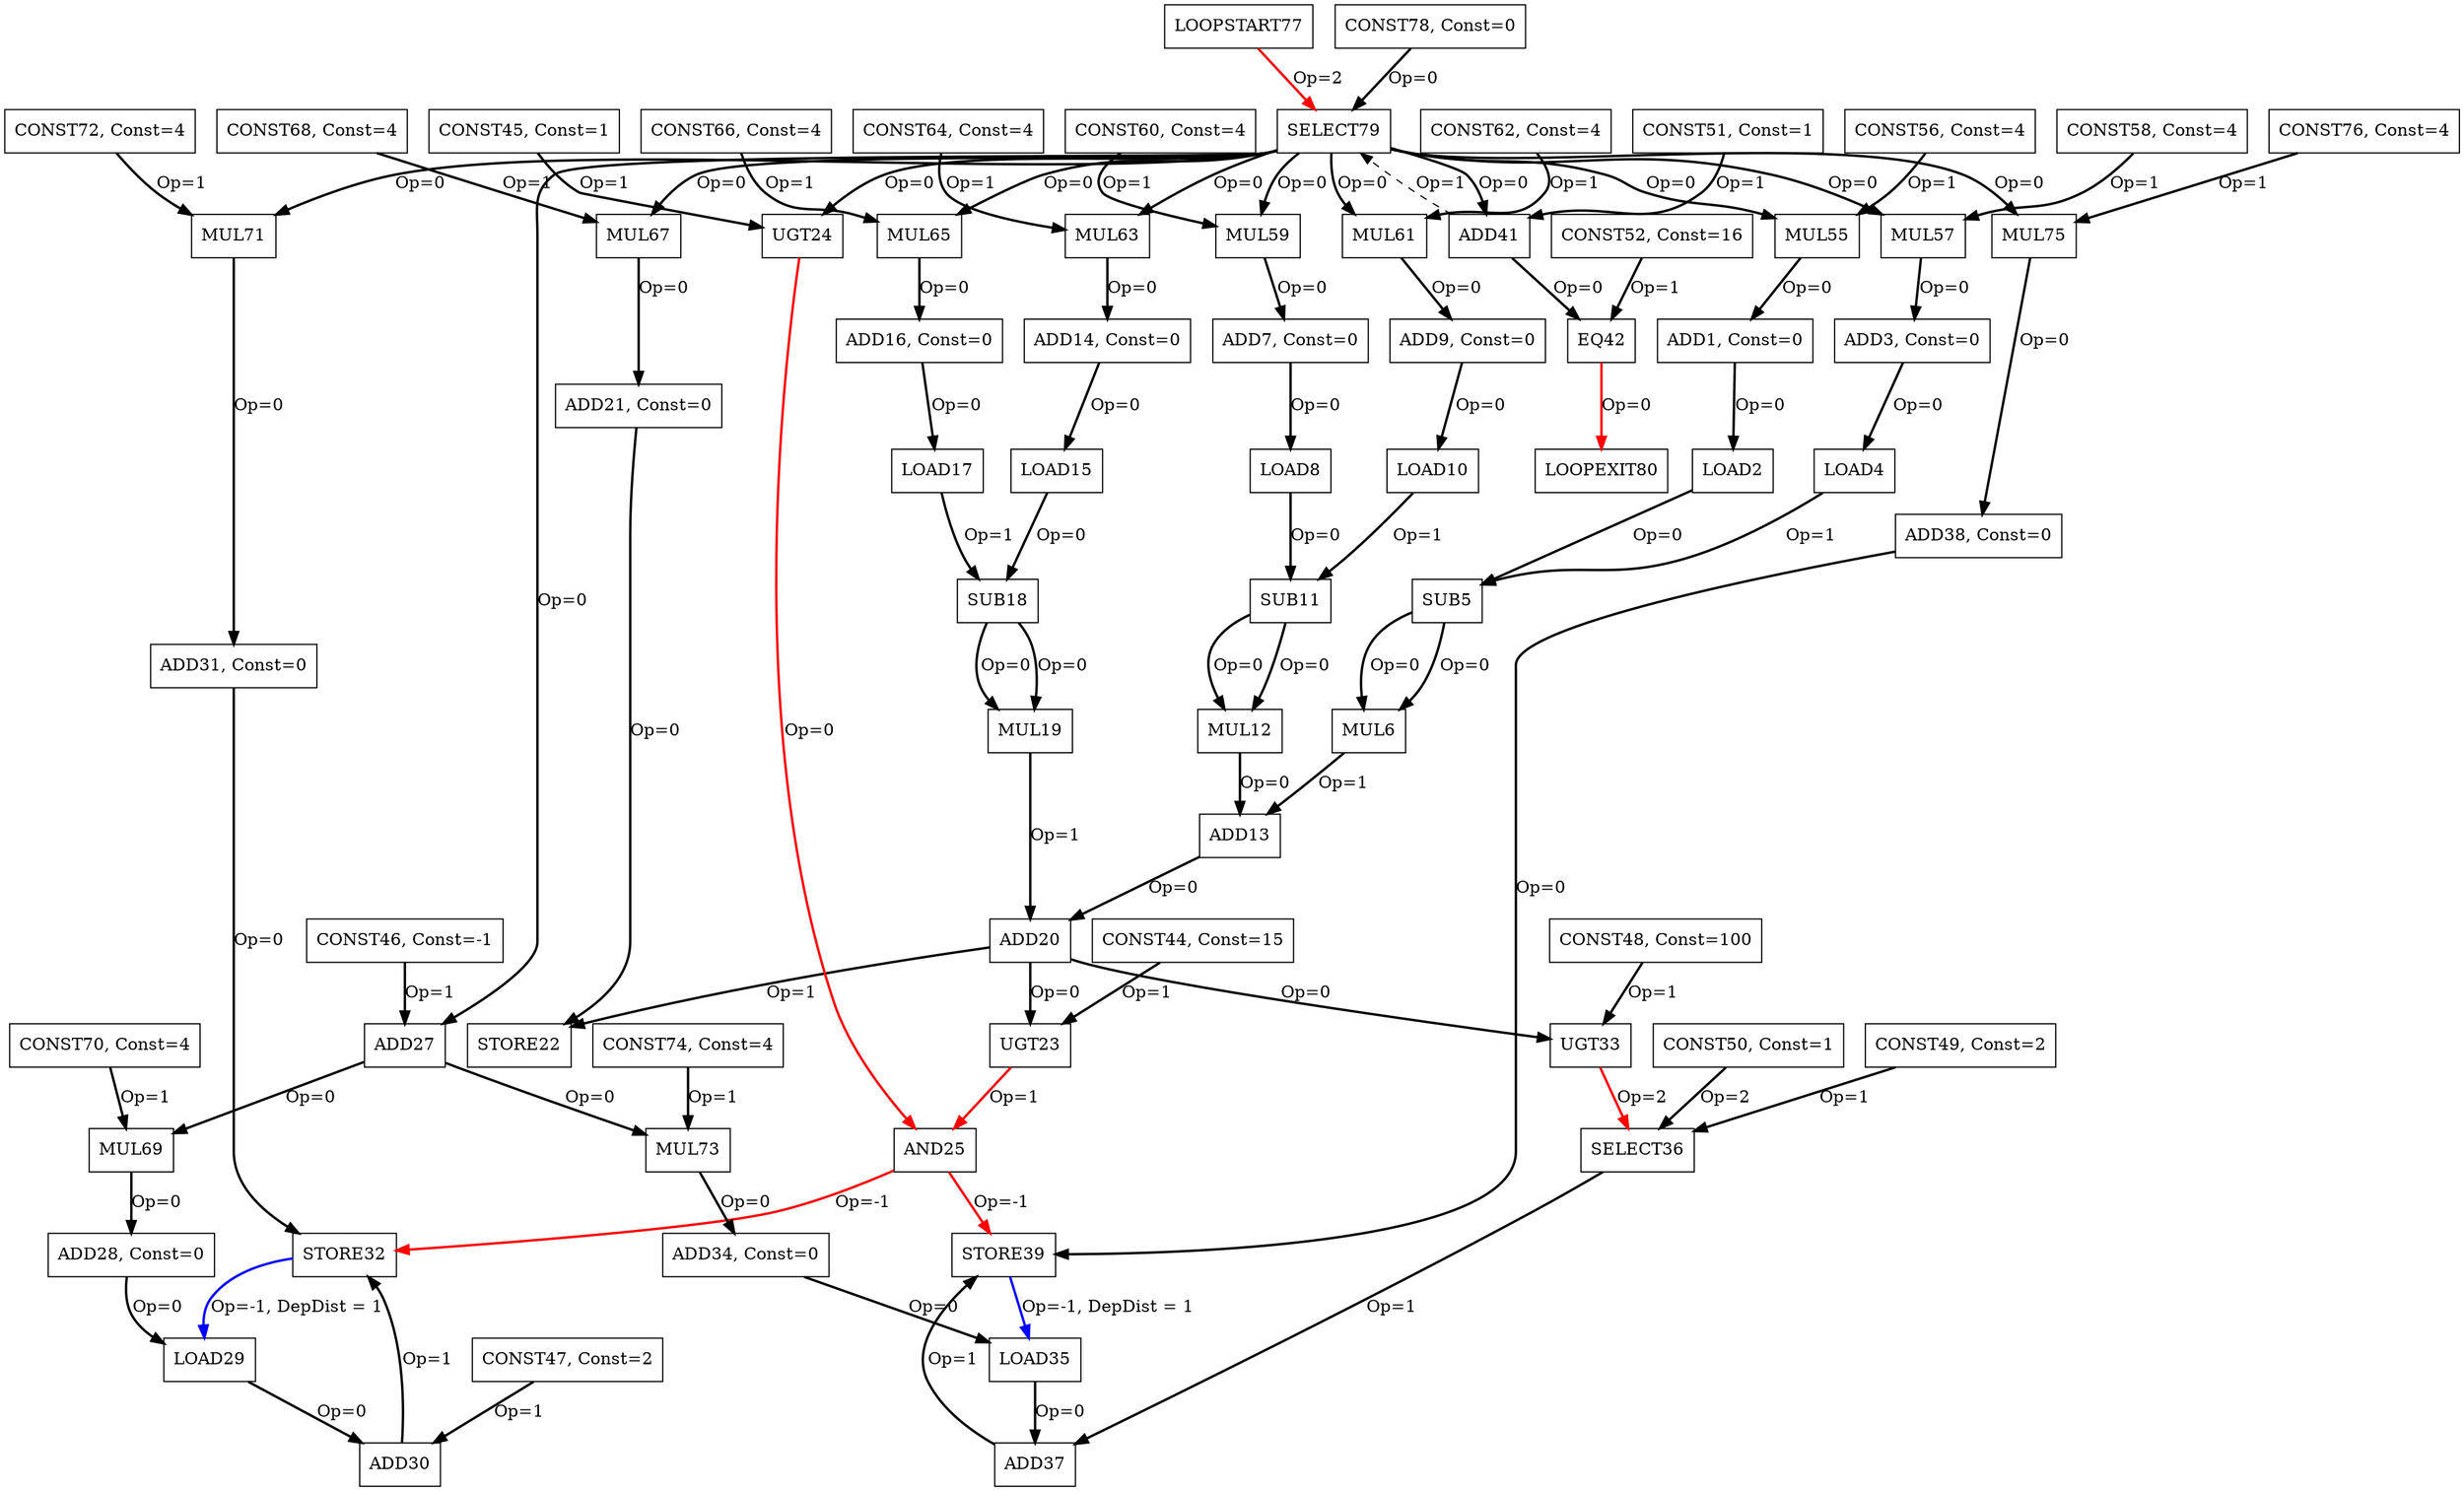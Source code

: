 Digraph G {
ADD1[label = "ADD1, Const=0", shape = box, color = black];
LOAD2[label = "LOAD2", shape = box, color = black];
ADD3[label = "ADD3, Const=0", shape = box, color = black];
LOAD4[label = "LOAD4", shape = box, color = black];
SUB5[label = "SUB5", shape = box, color = black];
MUL6[label = "MUL6", shape = box, color = black];
ADD7[label = "ADD7, Const=0", shape = box, color = black];
LOAD8[label = "LOAD8", shape = box, color = black];
ADD9[label = "ADD9, Const=0", shape = box, color = black];
LOAD10[label = "LOAD10", shape = box, color = black];
SUB11[label = "SUB11", shape = box, color = black];
MUL12[label = "MUL12", shape = box, color = black];
ADD13[label = "ADD13", shape = box, color = black];
ADD14[label = "ADD14, Const=0", shape = box, color = black];
LOAD15[label = "LOAD15", shape = box, color = black];
ADD16[label = "ADD16, Const=0", shape = box, color = black];
LOAD17[label = "LOAD17", shape = box, color = black];
SUB18[label = "SUB18", shape = box, color = black];
MUL19[label = "MUL19", shape = box, color = black];
ADD20[label = "ADD20", shape = box, color = black];
ADD21[label = "ADD21, Const=0", shape = box, color = black];
STORE22[label = "STORE22", shape = box, color = black];
UGT23[label = "UGT23", shape = box, color = black];
UGT24[label = "UGT24", shape = box, color = black];
AND25[label = "AND25", shape = box, color = black];
ADD27[label = "ADD27", shape = box, color = black];
ADD28[label = "ADD28, Const=0", shape = box, color = black];
LOAD29[label = "LOAD29", shape = box, color = black];
ADD30[label = "ADD30", shape = box, color = black];
ADD31[label = "ADD31, Const=0", shape = box, color = black];
STORE32[label = "STORE32", shape = box, color = black];
UGT33[label = "UGT33", shape = box, color = black];
ADD34[label = "ADD34, Const=0", shape = box, color = black];
LOAD35[label = "LOAD35", shape = box, color = black];
SELECT36[label = "SELECT36", shape = box, color = black];
ADD37[label = "ADD37", shape = box, color = black];
ADD38[label = "ADD38, Const=0", shape = box, color = black];
STORE39[label = "STORE39", shape = box, color = black];
ADD41[label = "ADD41", shape = box, color = black];
EQ42[label = "EQ42", shape = box, color = black];
CONST44[label = "CONST44, Const=15", shape = box, color = black];
CONST45[label = "CONST45, Const=1", shape = box, color = black];
CONST46[label = "CONST46, Const=-1", shape = box, color = black];
CONST47[label = "CONST47, Const=2", shape = box, color = black];
CONST48[label = "CONST48, Const=100", shape = box, color = black];
CONST49[label = "CONST49, Const=2", shape = box, color = black];
CONST50[label = "CONST50, Const=1", shape = box, color = black];
CONST51[label = "CONST51, Const=1", shape = box, color = black];
CONST52[label = "CONST52, Const=16", shape = box, color = black];
MUL55[label = "MUL55", shape = box, color = black];
CONST56[label = "CONST56, Const=4", shape = box, color = black];
MUL57[label = "MUL57", shape = box, color = black];
CONST58[label = "CONST58, Const=4", shape = box, color = black];
MUL59[label = "MUL59", shape = box, color = black];
CONST60[label = "CONST60, Const=4", shape = box, color = black];
MUL61[label = "MUL61", shape = box, color = black];
CONST62[label = "CONST62, Const=4", shape = box, color = black];
MUL63[label = "MUL63", shape = box, color = black];
CONST64[label = "CONST64, Const=4", shape = box, color = black];
MUL65[label = "MUL65", shape = box, color = black];
CONST66[label = "CONST66, Const=4", shape = box, color = black];
MUL67[label = "MUL67", shape = box, color = black];
CONST68[label = "CONST68, Const=4", shape = box, color = black];
MUL69[label = "MUL69", shape = box, color = black];
CONST70[label = "CONST70, Const=4", shape = box, color = black];
MUL71[label = "MUL71", shape = box, color = black];
CONST72[label = "CONST72, Const=4", shape = box, color = black];
MUL73[label = "MUL73", shape = box, color = black];
CONST74[label = "CONST74, Const=4", shape = box, color = black];
MUL75[label = "MUL75", shape = box, color = black];
CONST76[label = "CONST76, Const=4", shape = box, color = black];
LOOPSTART77[label = "LOOPSTART77", shape = box, color = black];
CONST78[label = "CONST78, Const=0", shape = box, color = black];
SELECT79[label = "SELECT79", shape = box, color = black];
LOOPEXIT80[label = "LOOPEXIT80", shape = box, color = black];
ADD1 -> LOAD2[color = black, style = bold, label = "Op=0"];
LOAD2 -> SUB5[color = black, style = bold, label = "Op=0"];
ADD3 -> LOAD4[color = black, style = bold, label = "Op=0"];
LOAD4 -> SUB5[color = black, style = bold, label = "Op=1"];
SUB5 -> MUL6[color = black, style = bold, label = "Op=0"];
SUB5 -> MUL6[color = black, style = bold, label = "Op=0"];
MUL6 -> ADD13[color = black, style = bold, label = "Op=1"];
ADD7 -> LOAD8[color = black, style = bold, label = "Op=0"];
LOAD8 -> SUB11[color = black, style = bold, label = "Op=0"];
ADD9 -> LOAD10[color = black, style = bold, label = "Op=0"];
LOAD10 -> SUB11[color = black, style = bold, label = "Op=1"];
SUB11 -> MUL12[color = black, style = bold, label = "Op=0"];
SUB11 -> MUL12[color = black, style = bold, label = "Op=0"];
MUL12 -> ADD13[color = black, style = bold, label = "Op=0"];
ADD13 -> ADD20[color = black, style = bold, label = "Op=0"];
ADD14 -> LOAD15[color = black, style = bold, label = "Op=0"];
LOAD15 -> SUB18[color = black, style = bold, label = "Op=0"];
ADD16 -> LOAD17[color = black, style = bold, label = "Op=0"];
LOAD17 -> SUB18[color = black, style = bold, label = "Op=1"];
SUB18 -> MUL19[color = black, style = bold, label = "Op=0"];
SUB18 -> MUL19[color = black, style = bold, label = "Op=0"];
MUL19 -> ADD20[color = black, style = bold, label = "Op=1"];
ADD20 -> UGT33[color = black, style = bold, label = "Op=0"];
ADD20 -> UGT23[color = black, style = bold, label = "Op=0"];
ADD20 -> STORE22[color = black, style = bold, label = "Op=1"];
ADD21 -> STORE22[color = black, style = bold, label = "Op=0"];
CONST44 -> UGT23[color = black, style = bold, label = "Op=1"];
UGT23 -> AND25[color = red, style = bold, label = "Op=1"];
CONST45 -> UGT24[color = black, style = bold, label = "Op=1"];
UGT24 -> AND25[color = red, style = bold, label = "Op=0"];
CONST46 -> ADD27[color = black, style = bold, label = "Op=1"];
ADD28 -> LOAD29[color = black, style = bold, label = "Op=0"];
LOAD29 -> ADD30[color = black, style = bold, label = "Op=0"];
CONST47 -> ADD30[color = black, style = bold, label = "Op=1"];
ADD30 -> STORE32[color = black, style = bold, label = "Op=1"];
ADD31 -> STORE32[color = black, style = bold, label = "Op=0"];
CONST48 -> UGT33[color = black, style = bold, label = "Op=1"];
UGT33 -> SELECT36[color = red, style = bold, label = "Op=2"];
ADD34 -> LOAD35[color = black, style = bold, label = "Op=0"];
LOAD35 -> ADD37[color = black, style = bold, label = "Op=0"];
CONST49 -> SELECT36[color = black, style = bold, label = "Op=1"];
CONST50 -> SELECT36[color = black, style = bold, label = "Op=2"];
SELECT36 -> ADD37[color = black, style = bold, label = "Op=1"];
ADD37 -> STORE39[color = black, style = bold, label = "Op=1"];
ADD38 -> STORE39[color = black, style = bold, label = "Op=0"];
CONST51 -> ADD41[color = black, style = bold, label = "Op=1"];
ADD41 -> EQ42[color = black, style = bold, label = "Op=0"];
CONST52 -> EQ42[color = black, style = bold, label = "Op=1"];
STORE32 -> LOAD29[color = blue, style = bold, label = "Op=-1, DepDist = 1"];
STORE39 -> LOAD35[color = blue, style = bold, label = "Op=-1, DepDist = 1"];
AND25 -> STORE32[color = red, style = bold, label = "Op=-1"];
AND25 -> STORE39[color = red, style = bold, label = "Op=-1"];
CONST56 -> MUL55[color = black, style = bold, label = "Op=1"];
MUL55 -> ADD1[color = black, style = bold, label = "Op=0"];
CONST58 -> MUL57[color = black, style = bold, label = "Op=1"];
MUL57 -> ADD3[color = black, style = bold, label = "Op=0"];
CONST60 -> MUL59[color = black, style = bold, label = "Op=1"];
MUL59 -> ADD7[color = black, style = bold, label = "Op=0"];
CONST62 -> MUL61[color = black, style = bold, label = "Op=1"];
MUL61 -> ADD9[color = black, style = bold, label = "Op=0"];
CONST64 -> MUL63[color = black, style = bold, label = "Op=1"];
MUL63 -> ADD14[color = black, style = bold, label = "Op=0"];
CONST66 -> MUL65[color = black, style = bold, label = "Op=1"];
MUL65 -> ADD16[color = black, style = bold, label = "Op=0"];
CONST68 -> MUL67[color = black, style = bold, label = "Op=1"];
MUL67 -> ADD21[color = black, style = bold, label = "Op=0"];
ADD27 -> MUL69[color = black, style = bold, label = "Op=0"];
CONST70 -> MUL69[color = black, style = bold, label = "Op=1"];
MUL69 -> ADD28[color = black, style = bold, label = "Op=0"];
CONST72 -> MUL71[color = black, style = bold, label = "Op=1"];
MUL71 -> ADD31[color = black, style = bold, label = "Op=0"];
ADD27 -> MUL73[color = black, style = bold, label = "Op=0"];
CONST74 -> MUL73[color = black, style = bold, label = "Op=1"];
MUL73 -> ADD34[color = black, style = bold, label = "Op=0"];
CONST76 -> MUL75[color = black, style = bold, label = "Op=1"];
MUL75 -> ADD38[color = black, style = bold, label = "Op=0"];
CONST78 -> SELECT79[color = black, style = bold, label = "Op=0"];
ADD41 -> SELECT79[color = black, style = dashed, label = "Op=1"];
LOOPSTART77 -> SELECT79[color = red, style = bold, label = "Op=2"];
SELECT79 -> ADD41[color = black, style = bold, label = "Op=0"];
SELECT79 -> ADD27[color = black, style = bold, label = "Op=0"];
SELECT79 -> UGT24[color = black, style = bold, label = "Op=0"];
SELECT79 -> MUL55[color = black, style = bold, label = "Op=0"];
SELECT79 -> MUL57[color = black, style = bold, label = "Op=0"];
SELECT79 -> MUL59[color = black, style = bold, label = "Op=0"];
SELECT79 -> MUL61[color = black, style = bold, label = "Op=0"];
SELECT79 -> MUL63[color = black, style = bold, label = "Op=0"];
SELECT79 -> MUL65[color = black, style = bold, label = "Op=0"];
SELECT79 -> MUL67[color = black, style = bold, label = "Op=0"];
SELECT79 -> MUL71[color = black, style = bold, label = "Op=0"];
SELECT79 -> MUL75[color = black, style = bold, label = "Op=0"];
EQ42 -> LOOPEXIT80[color = red, style = bold, label = "Op=0"];
}

